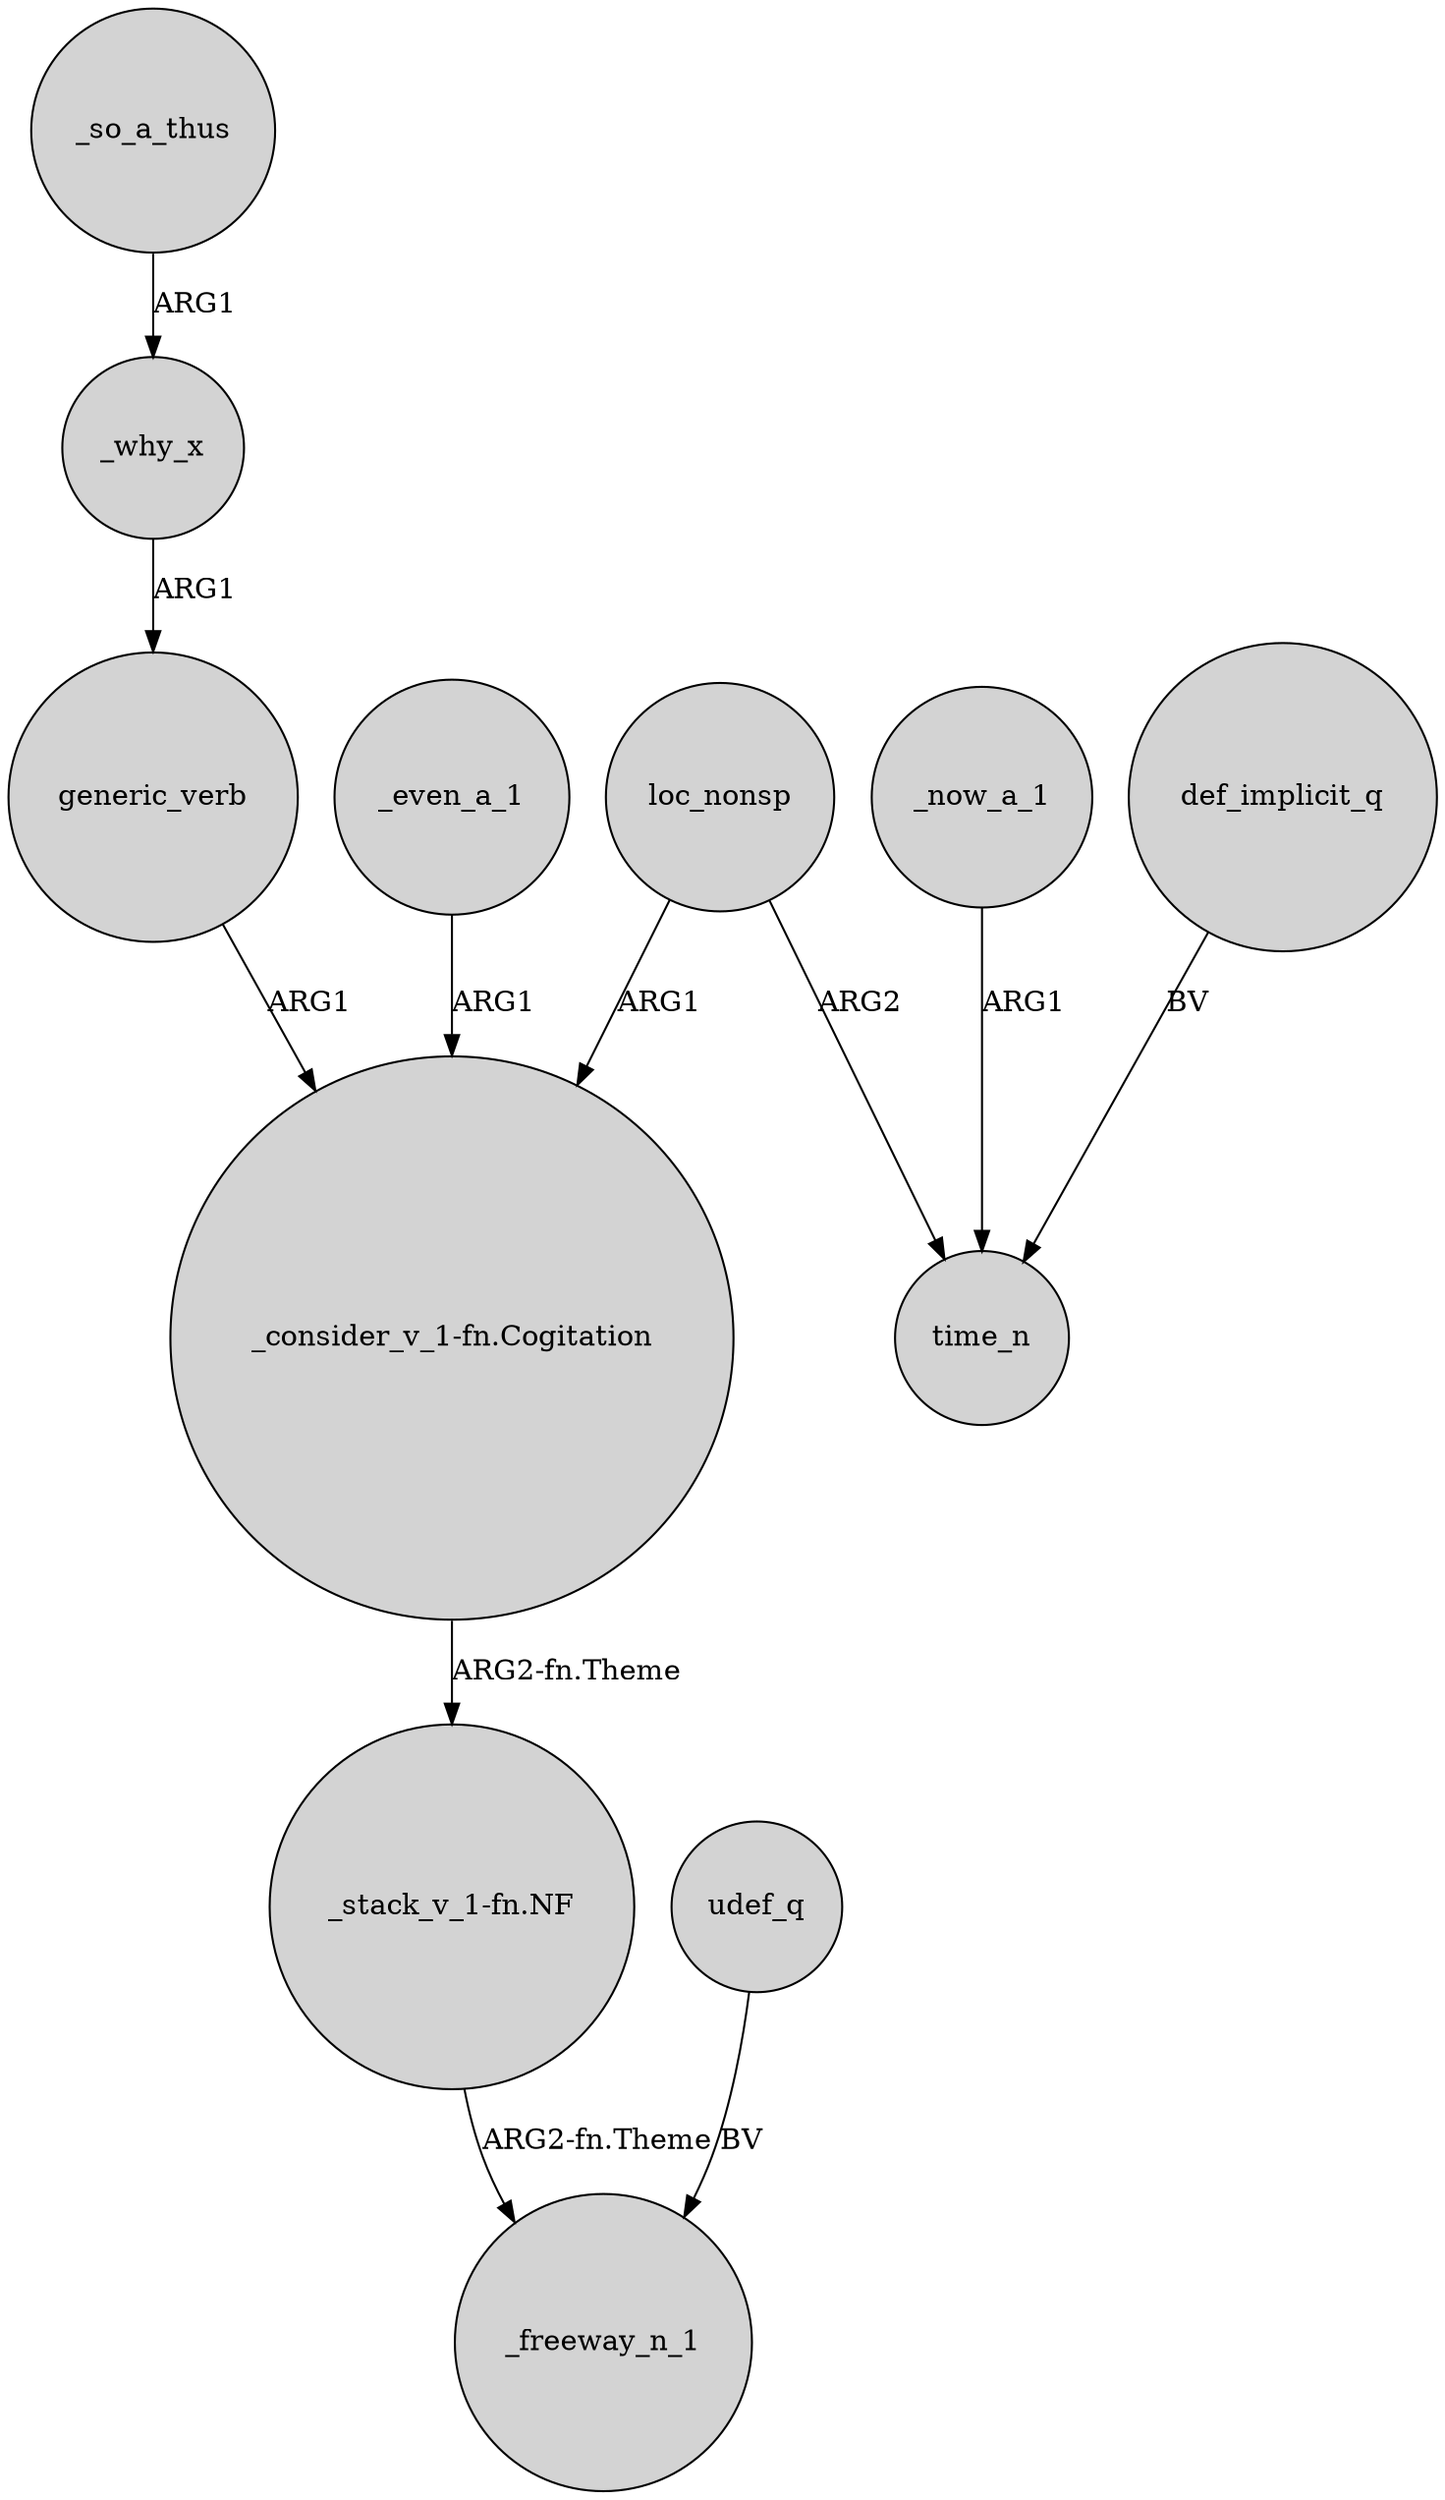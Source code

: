 digraph {
	node [shape=circle style=filled]
	_so_a_thus -> _why_x [label=ARG1]
	generic_verb -> "_consider_v_1-fn.Cogitation" [label=ARG1]
	loc_nonsp -> "_consider_v_1-fn.Cogitation" [label=ARG1]
	_why_x -> generic_verb [label=ARG1]
	udef_q -> _freeway_n_1 [label=BV]
	"_stack_v_1-fn.NF" -> _freeway_n_1 [label="ARG2-fn.Theme"]
	_now_a_1 -> time_n [label=ARG1]
	loc_nonsp -> time_n [label=ARG2]
	def_implicit_q -> time_n [label=BV]
	"_consider_v_1-fn.Cogitation" -> "_stack_v_1-fn.NF" [label="ARG2-fn.Theme"]
	_even_a_1 -> "_consider_v_1-fn.Cogitation" [label=ARG1]
}
